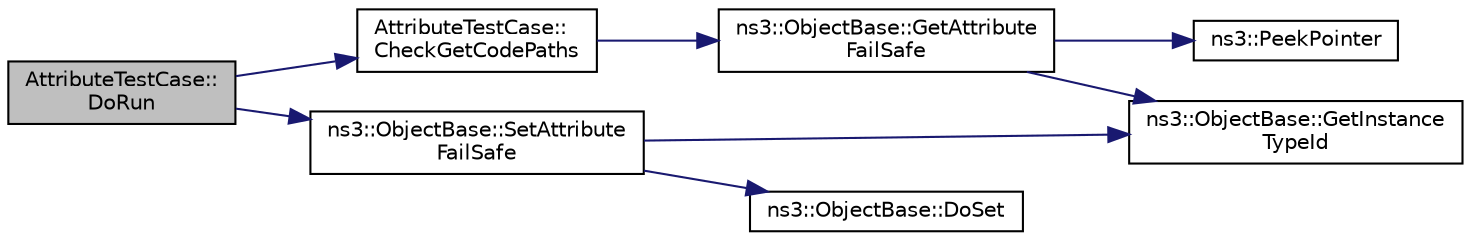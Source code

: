digraph "AttributeTestCase::DoRun"
{
  edge [fontname="Helvetica",fontsize="10",labelfontname="Helvetica",labelfontsize="10"];
  node [fontname="Helvetica",fontsize="10",shape=record];
  rankdir="LR";
  Node1 [label="AttributeTestCase::\lDoRun",height=0.2,width=0.4,color="black", fillcolor="grey75", style="filled", fontcolor="black"];
  Node1 -> Node2 [color="midnightblue",fontsize="10",style="solid"];
  Node2 [label="AttributeTestCase::\lCheckGetCodePaths",height=0.2,width=0.4,color="black", fillcolor="white", style="filled",URL="$df/dc3/classAttributeTestCase.html#a902fb84c803f1c898329f9263575331e"];
  Node2 -> Node3 [color="midnightblue",fontsize="10",style="solid"];
  Node3 [label="ns3::ObjectBase::GetAttribute\lFailSafe",height=0.2,width=0.4,color="black", fillcolor="white", style="filled",URL="$d2/dac/classns3_1_1ObjectBase.html#a3fdec0e0ebed2c251c3a17ba6ba787da"];
  Node3 -> Node4 [color="midnightblue",fontsize="10",style="solid"];
  Node4 [label="ns3::ObjectBase::GetInstance\lTypeId",height=0.2,width=0.4,color="black", fillcolor="white", style="filled",URL="$d2/dac/classns3_1_1ObjectBase.html#abe5b43a6f5b99a92a4c3122db31f06fb"];
  Node3 -> Node5 [color="midnightblue",fontsize="10",style="solid"];
  Node5 [label="ns3::PeekPointer",height=0.2,width=0.4,color="black", fillcolor="white", style="filled",URL="$d7/d2e/namespacens3.html#af2a7557fe9afdd98d8f6f8f6e412cf5a"];
  Node1 -> Node6 [color="midnightblue",fontsize="10",style="solid"];
  Node6 [label="ns3::ObjectBase::SetAttribute\lFailSafe",height=0.2,width=0.4,color="black", fillcolor="white", style="filled",URL="$d2/dac/classns3_1_1ObjectBase.html#aa7d333004e970f925a4ed5df275541b5"];
  Node6 -> Node4 [color="midnightblue",fontsize="10",style="solid"];
  Node6 -> Node7 [color="midnightblue",fontsize="10",style="solid"];
  Node7 [label="ns3::ObjectBase::DoSet",height=0.2,width=0.4,color="black", fillcolor="white", style="filled",URL="$d2/dac/classns3_1_1ObjectBase.html#afe5f2f7b2fabc99aa33f9bb434e3b695"];
}
